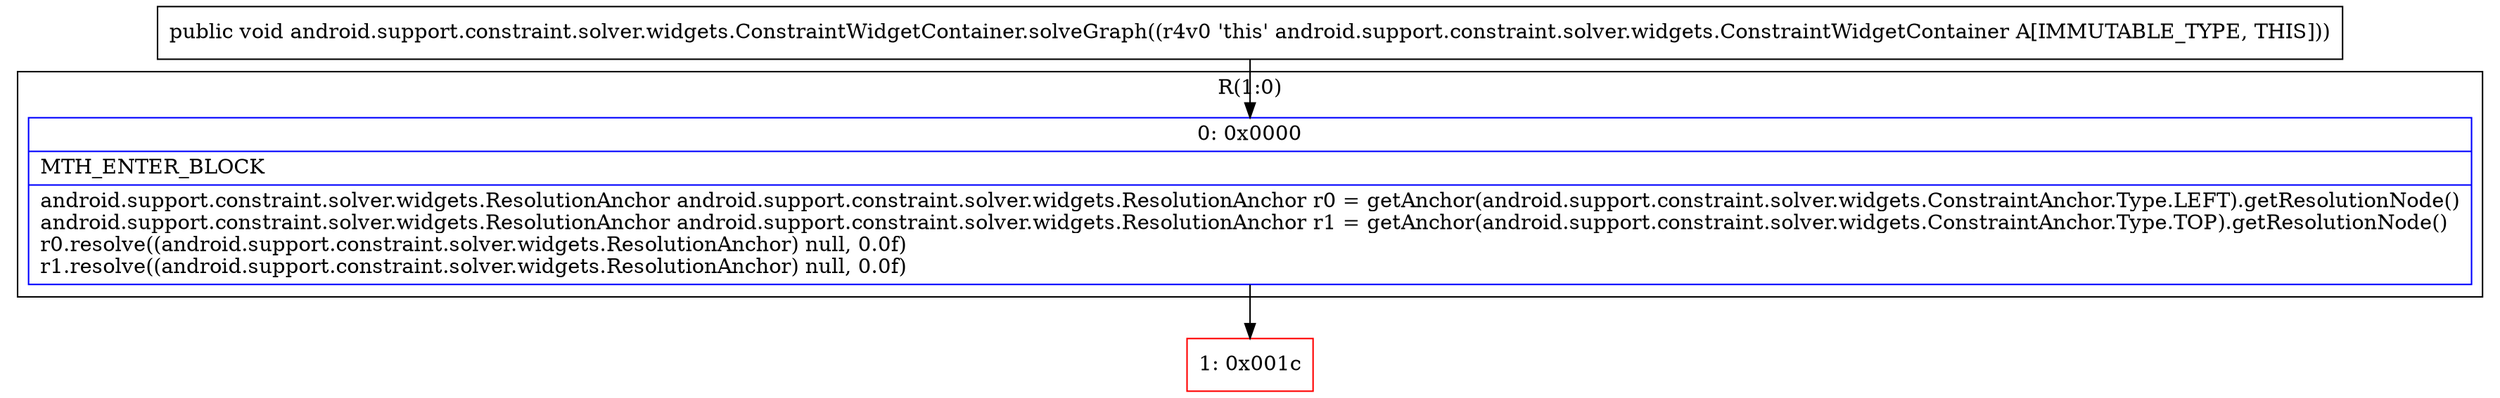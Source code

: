 digraph "CFG forandroid.support.constraint.solver.widgets.ConstraintWidgetContainer.solveGraph()V" {
subgraph cluster_Region_1339739179 {
label = "R(1:0)";
node [shape=record,color=blue];
Node_0 [shape=record,label="{0\:\ 0x0000|MTH_ENTER_BLOCK\l|android.support.constraint.solver.widgets.ResolutionAnchor android.support.constraint.solver.widgets.ResolutionAnchor r0 = getAnchor(android.support.constraint.solver.widgets.ConstraintAnchor.Type.LEFT).getResolutionNode()\landroid.support.constraint.solver.widgets.ResolutionAnchor android.support.constraint.solver.widgets.ResolutionAnchor r1 = getAnchor(android.support.constraint.solver.widgets.ConstraintAnchor.Type.TOP).getResolutionNode()\lr0.resolve((android.support.constraint.solver.widgets.ResolutionAnchor) null, 0.0f)\lr1.resolve((android.support.constraint.solver.widgets.ResolutionAnchor) null, 0.0f)\l}"];
}
Node_1 [shape=record,color=red,label="{1\:\ 0x001c}"];
MethodNode[shape=record,label="{public void android.support.constraint.solver.widgets.ConstraintWidgetContainer.solveGraph((r4v0 'this' android.support.constraint.solver.widgets.ConstraintWidgetContainer A[IMMUTABLE_TYPE, THIS])) }"];
MethodNode -> Node_0;
Node_0 -> Node_1;
}

